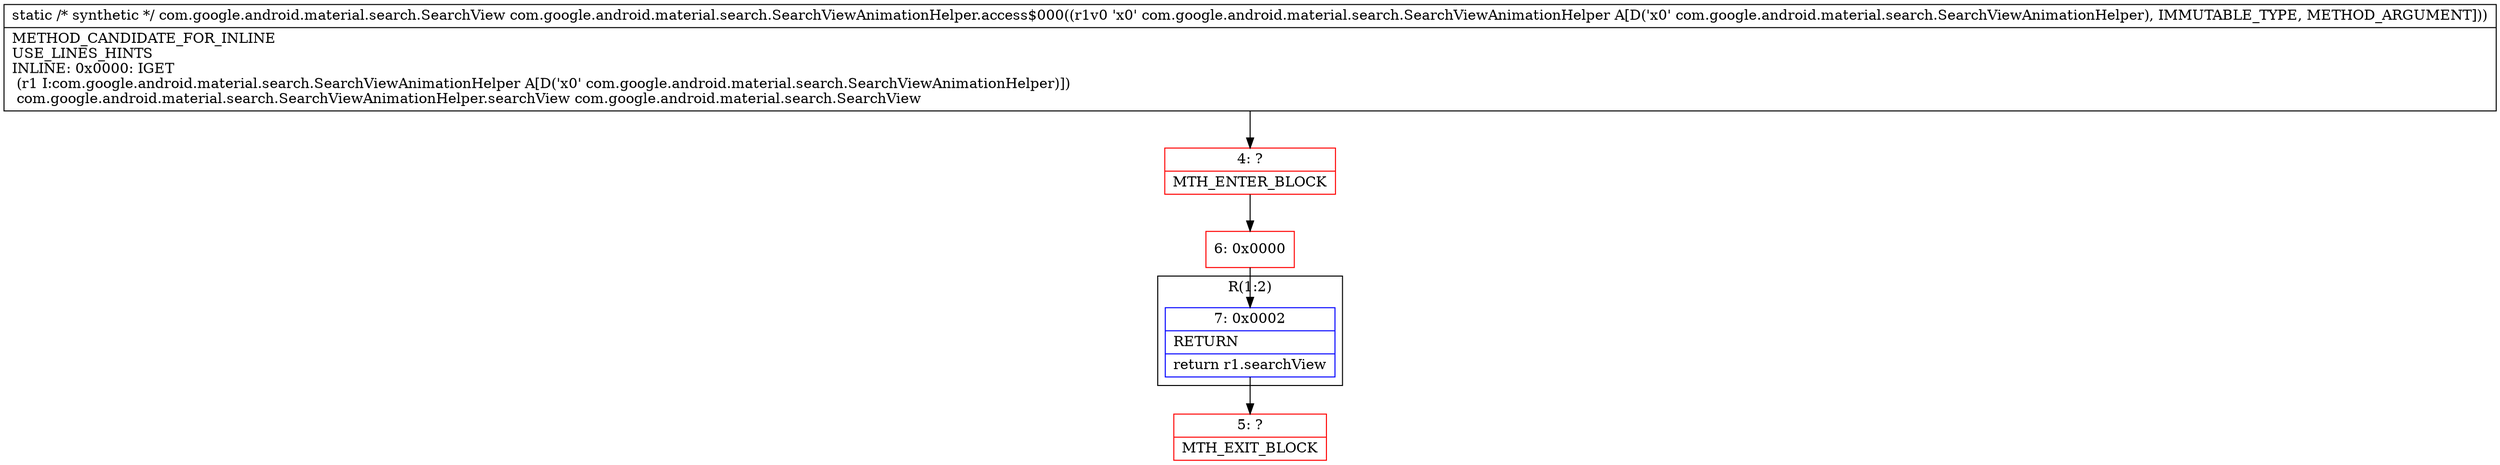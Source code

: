 digraph "CFG forcom.google.android.material.search.SearchViewAnimationHelper.access$000(Lcom\/google\/android\/material\/search\/SearchViewAnimationHelper;)Lcom\/google\/android\/material\/search\/SearchView;" {
subgraph cluster_Region_244991072 {
label = "R(1:2)";
node [shape=record,color=blue];
Node_7 [shape=record,label="{7\:\ 0x0002|RETURN\l|return r1.searchView\l}"];
}
Node_4 [shape=record,color=red,label="{4\:\ ?|MTH_ENTER_BLOCK\l}"];
Node_6 [shape=record,color=red,label="{6\:\ 0x0000}"];
Node_5 [shape=record,color=red,label="{5\:\ ?|MTH_EXIT_BLOCK\l}"];
MethodNode[shape=record,label="{static \/* synthetic *\/ com.google.android.material.search.SearchView com.google.android.material.search.SearchViewAnimationHelper.access$000((r1v0 'x0' com.google.android.material.search.SearchViewAnimationHelper A[D('x0' com.google.android.material.search.SearchViewAnimationHelper), IMMUTABLE_TYPE, METHOD_ARGUMENT]))  | METHOD_CANDIDATE_FOR_INLINE\lUSE_LINES_HINTS\lINLINE: 0x0000: IGET  \l  (r1 I:com.google.android.material.search.SearchViewAnimationHelper A[D('x0' com.google.android.material.search.SearchViewAnimationHelper)])\l com.google.android.material.search.SearchViewAnimationHelper.searchView com.google.android.material.search.SearchView\l}"];
MethodNode -> Node_4;Node_7 -> Node_5;
Node_4 -> Node_6;
Node_6 -> Node_7;
}


